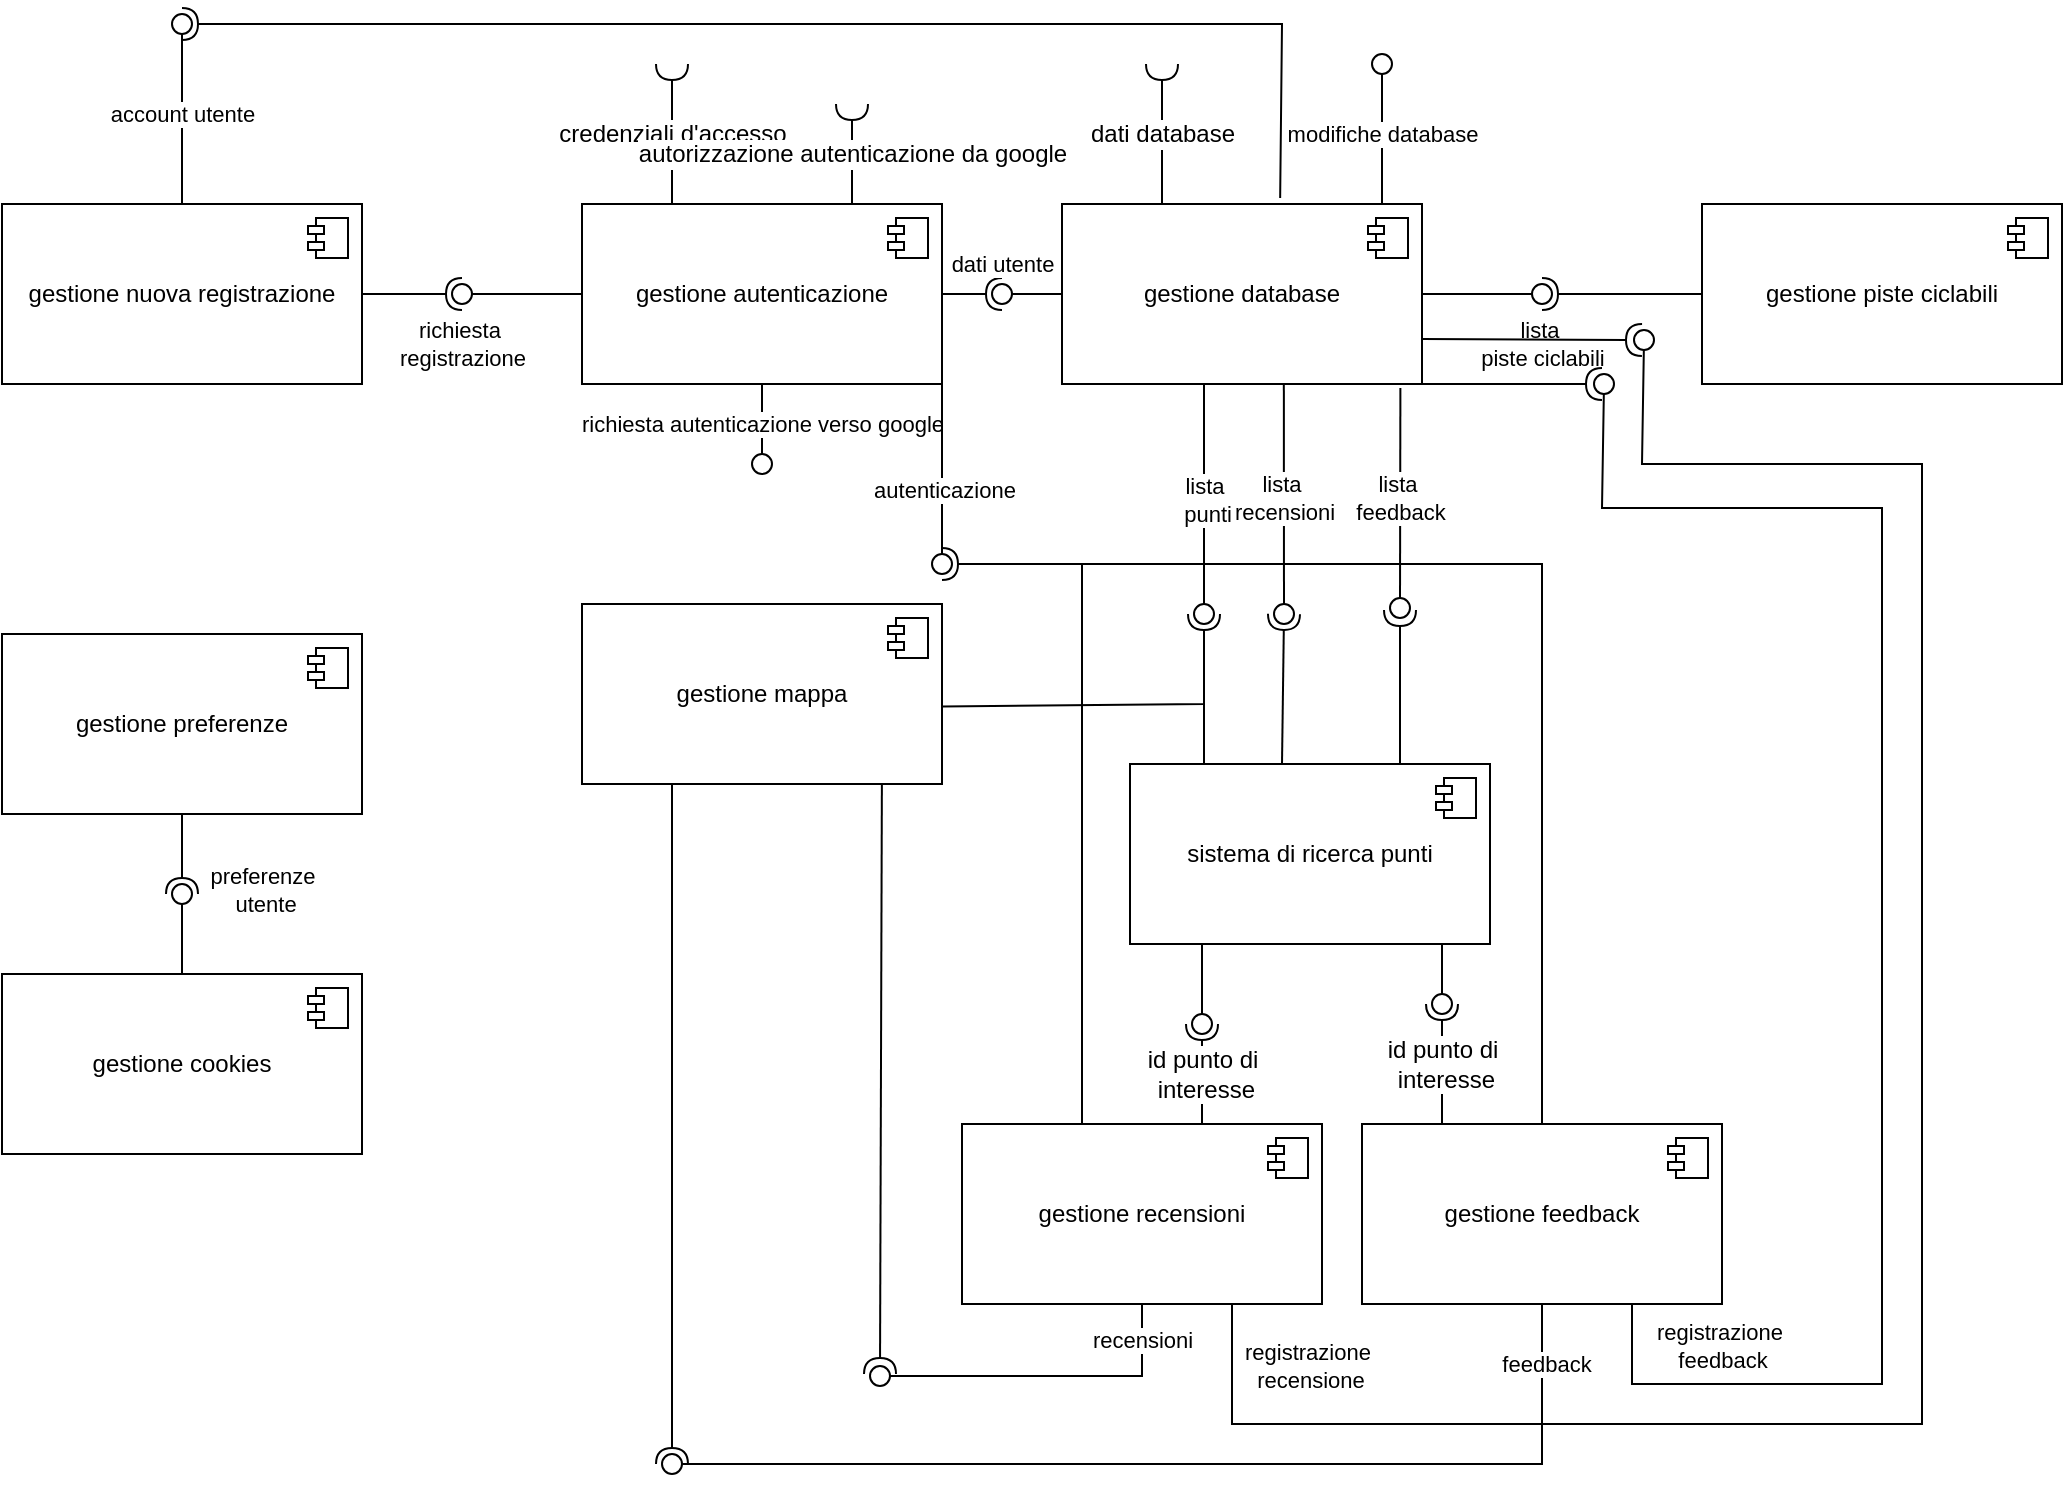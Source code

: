 <mxfile version="24.9.1">
  <diagram name="Pagina-1" id="fIoArLKUsS9hBdEl4P2Z">
    <mxGraphModel dx="2555" dy="948" grid="1" gridSize="10" guides="1" tooltips="1" connect="1" arrows="1" fold="1" page="1" pageScale="1" pageWidth="827" pageHeight="1169" math="0" shadow="0">
      <root>
        <mxCell id="0" />
        <mxCell id="1" parent="0" />
        <mxCell id="UblIA9GKI3nGunFbFHd--4" value="gestione database" style="html=1;dropTarget=0;whiteSpace=wrap;" parent="1" vertex="1">
          <mxGeometry x="290" y="110" width="180" height="90" as="geometry" />
        </mxCell>
        <mxCell id="UblIA9GKI3nGunFbFHd--5" value="" style="shape=module;jettyWidth=8;jettyHeight=4;" parent="UblIA9GKI3nGunFbFHd--4" vertex="1">
          <mxGeometry x="1" width="20" height="20" relative="1" as="geometry">
            <mxPoint x="-27" y="7" as="offset" />
          </mxGeometry>
        </mxCell>
        <mxCell id="UblIA9GKI3nGunFbFHd--9" value="gestione recensioni" style="html=1;dropTarget=0;whiteSpace=wrap;" parent="1" vertex="1">
          <mxGeometry x="240" y="570" width="180" height="90" as="geometry" />
        </mxCell>
        <mxCell id="UblIA9GKI3nGunFbFHd--10" value="" style="shape=module;jettyWidth=8;jettyHeight=4;" parent="UblIA9GKI3nGunFbFHd--9" vertex="1">
          <mxGeometry x="1" width="20" height="20" relative="1" as="geometry">
            <mxPoint x="-27" y="7" as="offset" />
          </mxGeometry>
        </mxCell>
        <mxCell id="UblIA9GKI3nGunFbFHd--11" value="gestione autenticazione" style="html=1;dropTarget=0;whiteSpace=wrap;" parent="1" vertex="1">
          <mxGeometry x="50" y="110" width="180" height="90" as="geometry" />
        </mxCell>
        <mxCell id="UblIA9GKI3nGunFbFHd--12" value="" style="shape=module;jettyWidth=8;jettyHeight=4;" parent="UblIA9GKI3nGunFbFHd--11" vertex="1">
          <mxGeometry x="1" width="20" height="20" relative="1" as="geometry">
            <mxPoint x="-27" y="7" as="offset" />
          </mxGeometry>
        </mxCell>
        <mxCell id="UblIA9GKI3nGunFbFHd--13" value="gestione feedback" style="html=1;dropTarget=0;whiteSpace=wrap;" parent="1" vertex="1">
          <mxGeometry x="440" y="570" width="180" height="90" as="geometry" />
        </mxCell>
        <mxCell id="UblIA9GKI3nGunFbFHd--14" value="" style="shape=module;jettyWidth=8;jettyHeight=4;" parent="UblIA9GKI3nGunFbFHd--13" vertex="1">
          <mxGeometry x="1" width="20" height="20" relative="1" as="geometry">
            <mxPoint x="-27" y="7" as="offset" />
          </mxGeometry>
        </mxCell>
        <mxCell id="UblIA9GKI3nGunFbFHd--17" value="gestione preferenze" style="html=1;dropTarget=0;whiteSpace=wrap;" parent="1" vertex="1">
          <mxGeometry x="-240" y="325" width="180" height="90" as="geometry" />
        </mxCell>
        <mxCell id="UblIA9GKI3nGunFbFHd--18" value="" style="shape=module;jettyWidth=8;jettyHeight=4;" parent="UblIA9GKI3nGunFbFHd--17" vertex="1">
          <mxGeometry x="1" width="20" height="20" relative="1" as="geometry">
            <mxPoint x="-27" y="7" as="offset" />
          </mxGeometry>
        </mxCell>
        <mxCell id="UblIA9GKI3nGunFbFHd--27" value="" style="ellipse;whiteSpace=wrap;html=1;align=center;aspect=fixed;fillColor=none;strokeColor=none;resizable=0;perimeter=centerPerimeter;rotatable=0;allowArrows=0;points=[];outlineConnect=1;" parent="1" vertex="1">
          <mxGeometry x="130" y="570" width="10" height="10" as="geometry" />
        </mxCell>
        <mxCell id="UblIA9GKI3nGunFbFHd--28" value="richiesta autenticazione verso google" style="rounded=0;orthogonalLoop=1;jettySize=auto;html=1;endArrow=oval;endFill=0;sketch=0;sourcePerimeterSpacing=0;targetPerimeterSpacing=0;endSize=10;exitX=0.5;exitY=1;exitDx=0;exitDy=0;" parent="1" source="UblIA9GKI3nGunFbFHd--11" edge="1">
          <mxGeometry relative="1" as="geometry">
            <mxPoint x="170" y="350" as="sourcePoint" />
            <mxPoint x="140" y="240" as="targetPoint" />
          </mxGeometry>
        </mxCell>
        <mxCell id="UblIA9GKI3nGunFbFHd--29" value="credenziali d&#39;accesso" style="rounded=0;orthogonalLoop=1;jettySize=auto;html=1;endArrow=halfCircle;endFill=0;endSize=6;strokeWidth=1;sketch=0;fontSize=12;curved=1;exitX=0.25;exitY=0;exitDx=0;exitDy=0;" parent="1" source="UblIA9GKI3nGunFbFHd--11" edge="1">
          <mxGeometry relative="1" as="geometry">
            <mxPoint x="275" y="65" as="sourcePoint" />
            <mxPoint x="95" y="40" as="targetPoint" />
          </mxGeometry>
        </mxCell>
        <mxCell id="UblIA9GKI3nGunFbFHd--30" value="" style="ellipse;whiteSpace=wrap;html=1;align=center;aspect=fixed;fillColor=none;strokeColor=none;resizable=0;perimeter=centerPerimeter;rotatable=0;allowArrows=0;points=[];outlineConnect=1;" parent="1" vertex="1">
          <mxGeometry x="250" y="60" width="10" height="10" as="geometry" />
        </mxCell>
        <mxCell id="UblIA9GKI3nGunFbFHd--32" value="autorizzazione autenticazione da google" style="rounded=0;orthogonalLoop=1;jettySize=auto;html=1;endArrow=halfCircle;endFill=0;endSize=6;strokeWidth=1;sketch=0;fontSize=12;curved=1;exitX=0.75;exitY=0;exitDx=0;exitDy=0;" parent="1" source="UblIA9GKI3nGunFbFHd--11" edge="1">
          <mxGeometry relative="1" as="geometry">
            <mxPoint x="329.66" y="100" as="sourcePoint" />
            <mxPoint x="185" y="60" as="targetPoint" />
          </mxGeometry>
        </mxCell>
        <mxCell id="UblIA9GKI3nGunFbFHd--33" value="" style="rounded=0;orthogonalLoop=1;jettySize=auto;html=1;endArrow=halfCircle;endFill=0;endSize=6;strokeWidth=1;sketch=0;exitX=1;exitY=0.5;exitDx=0;exitDy=0;" parent="1" source="UblIA9GKI3nGunFbFHd--11" edge="1">
          <mxGeometry relative="1" as="geometry">
            <mxPoint x="400" y="45" as="sourcePoint" />
            <mxPoint x="260" y="155" as="targetPoint" />
          </mxGeometry>
        </mxCell>
        <mxCell id="UblIA9GKI3nGunFbFHd--34" value="dati utente" style="rounded=0;orthogonalLoop=1;jettySize=auto;html=1;endArrow=oval;endFill=0;sketch=0;sourcePerimeterSpacing=0;targetPerimeterSpacing=0;endSize=10;exitX=0;exitY=0.5;exitDx=0;exitDy=0;" parent="1" source="UblIA9GKI3nGunFbFHd--4" edge="1">
          <mxGeometry x="1" y="-15" relative="1" as="geometry">
            <mxPoint x="360" y="45" as="sourcePoint" />
            <mxPoint x="260" y="155" as="targetPoint" />
            <mxPoint as="offset" />
          </mxGeometry>
        </mxCell>
        <mxCell id="UblIA9GKI3nGunFbFHd--35" value="" style="ellipse;whiteSpace=wrap;html=1;align=center;aspect=fixed;fillColor=none;strokeColor=none;resizable=0;perimeter=centerPerimeter;rotatable=0;allowArrows=0;points=[];outlineConnect=1;" parent="1" vertex="1">
          <mxGeometry x="375" y="40" width="10" height="10" as="geometry" />
        </mxCell>
        <mxCell id="UblIA9GKI3nGunFbFHd--44" value="dati database" style="rounded=0;orthogonalLoop=1;jettySize=auto;html=1;endArrow=halfCircle;endFill=0;endSize=6;strokeWidth=1;sketch=0;fontSize=12;curved=1;exitX=0.25;exitY=0;exitDx=0;exitDy=0;" parent="1" edge="1">
          <mxGeometry relative="1" as="geometry">
            <mxPoint x="340" y="110" as="sourcePoint" />
            <mxPoint x="340" y="40" as="targetPoint" />
          </mxGeometry>
        </mxCell>
        <mxCell id="UblIA9GKI3nGunFbFHd--45" value="modifiche database" style="rounded=0;orthogonalLoop=1;jettySize=auto;html=1;endArrow=oval;endFill=0;sketch=0;sourcePerimeterSpacing=0;targetPerimeterSpacing=0;endSize=10;exitX=0.889;exitY=0;exitDx=0;exitDy=0;exitPerimeter=0;" parent="1" source="UblIA9GKI3nGunFbFHd--4" edge="1">
          <mxGeometry relative="1" as="geometry">
            <mxPoint x="379.66" y="25" as="sourcePoint" />
            <mxPoint x="450" y="40" as="targetPoint" />
          </mxGeometry>
        </mxCell>
        <mxCell id="UblIA9GKI3nGunFbFHd--46" value="" style="rounded=0;orthogonalLoop=1;jettySize=auto;html=1;endArrow=halfCircle;endFill=0;endSize=6;strokeWidth=1;sketch=0;exitX=0.25;exitY=0;exitDx=0;exitDy=0;" parent="1" edge="1">
          <mxGeometry relative="1" as="geometry">
            <mxPoint x="400" y="390" as="sourcePoint" />
            <mxPoint x="401" y="315" as="targetPoint" />
          </mxGeometry>
        </mxCell>
        <mxCell id="UblIA9GKI3nGunFbFHd--47" value="lista&amp;nbsp;&lt;div&gt;recensioni&lt;/div&gt;" style="rounded=0;orthogonalLoop=1;jettySize=auto;html=1;endArrow=oval;endFill=0;sketch=0;sourcePerimeterSpacing=0;targetPerimeterSpacing=0;endSize=10;exitX=0.444;exitY=1;exitDx=0;exitDy=0;exitPerimeter=0;" parent="1" edge="1">
          <mxGeometry x="0.0" relative="1" as="geometry">
            <mxPoint x="400.92" y="200" as="sourcePoint" />
            <mxPoint as="offset" />
            <mxPoint x="401" y="315" as="targetPoint" />
          </mxGeometry>
        </mxCell>
        <mxCell id="UblIA9GKI3nGunFbFHd--48" value="" style="ellipse;whiteSpace=wrap;html=1;align=center;aspect=fixed;fillColor=none;strokeColor=none;resizable=0;perimeter=centerPerimeter;rotatable=0;allowArrows=0;points=[];outlineConnect=1;" parent="1" vertex="1">
          <mxGeometry x="365" y="310" width="10" height="10" as="geometry" />
        </mxCell>
        <mxCell id="UblIA9GKI3nGunFbFHd--51" value="" style="rounded=0;orthogonalLoop=1;jettySize=auto;html=1;endArrow=halfCircle;endFill=0;endSize=6;strokeWidth=1;sketch=0;exitX=0.75;exitY=0;exitDx=0;exitDy=0;" parent="1" edge="1" source="T8g_lxF0u8cryc7K_ETw-8">
          <mxGeometry relative="1" as="geometry">
            <mxPoint x="459" y="200" as="sourcePoint" />
            <mxPoint x="459" y="313" as="targetPoint" />
          </mxGeometry>
        </mxCell>
        <mxCell id="UblIA9GKI3nGunFbFHd--52" value="lista&amp;nbsp;&lt;div&gt;feedback&lt;/div&gt;" style="rounded=0;orthogonalLoop=1;jettySize=auto;html=1;endArrow=oval;endFill=0;sketch=0;sourcePerimeterSpacing=0;targetPerimeterSpacing=0;endSize=10;exitX=0.94;exitY=1.022;exitDx=0;exitDy=0;exitPerimeter=0;" parent="1" source="UblIA9GKI3nGunFbFHd--4" edge="1">
          <mxGeometry relative="1" as="geometry">
            <mxPoint x="420" y="240" as="sourcePoint" />
            <mxPoint x="459" y="312" as="targetPoint" />
          </mxGeometry>
        </mxCell>
        <mxCell id="UblIA9GKI3nGunFbFHd--53" value="" style="rounded=0;orthogonalLoop=1;jettySize=auto;html=1;endArrow=halfCircle;endFill=0;endSize=6;strokeWidth=1;sketch=0;exitX=0.5;exitY=0;exitDx=0;exitDy=0;" parent="1" source="UblIA9GKI3nGunFbFHd--13" edge="1">
          <mxGeometry relative="1" as="geometry">
            <mxPoint x="460" y="290" as="sourcePoint" />
            <mxPoint x="230" y="290" as="targetPoint" />
            <Array as="points">
              <mxPoint x="530" y="290" />
              <mxPoint x="350" y="290" />
              <mxPoint x="340" y="290" />
            </Array>
          </mxGeometry>
        </mxCell>
        <mxCell id="UblIA9GKI3nGunFbFHd--54" value="" style="rounded=0;orthogonalLoop=1;jettySize=auto;html=1;endArrow=oval;endFill=0;sketch=0;sourcePerimeterSpacing=0;targetPerimeterSpacing=0;endSize=10;exitX=1;exitY=1;exitDx=0;exitDy=0;" parent="1" source="UblIA9GKI3nGunFbFHd--11" edge="1">
          <mxGeometry relative="1" as="geometry">
            <mxPoint x="230" y="260" as="sourcePoint" />
            <mxPoint x="230" y="290" as="targetPoint" />
          </mxGeometry>
        </mxCell>
        <mxCell id="UblIA9GKI3nGunFbFHd--55" value="autenticazione" style="edgeLabel;html=1;align=center;verticalAlign=middle;resizable=0;points=[];" parent="UblIA9GKI3nGunFbFHd--54" vertex="1" connectable="0">
          <mxGeometry x="0.175" y="1" relative="1" as="geometry">
            <mxPoint as="offset" />
          </mxGeometry>
        </mxCell>
        <mxCell id="UblIA9GKI3nGunFbFHd--58" value="" style="endArrow=none;html=1;rounded=0;" parent="1" edge="1">
          <mxGeometry width="50" height="50" relative="1" as="geometry">
            <mxPoint x="300" y="570" as="sourcePoint" />
            <mxPoint x="300" y="290" as="targetPoint" />
          </mxGeometry>
        </mxCell>
        <mxCell id="T8g_lxF0u8cryc7K_ETw-3" value="id punto di&lt;div&gt;&amp;nbsp;interesse&lt;/div&gt;" style="rounded=0;orthogonalLoop=1;jettySize=auto;html=1;endArrow=halfCircle;endFill=0;endSize=6;strokeWidth=1;sketch=0;fontSize=12;curved=1;exitX=0.25;exitY=0;exitDx=0;exitDy=0;" edge="1" parent="1">
          <mxGeometry relative="1" as="geometry">
            <mxPoint x="360" y="570" as="sourcePoint" />
            <mxPoint x="360" y="520" as="targetPoint" />
            <Array as="points">
              <mxPoint x="360" y="550" />
            </Array>
          </mxGeometry>
        </mxCell>
        <mxCell id="T8g_lxF0u8cryc7K_ETw-6" value="id punto di&lt;div&gt;&amp;nbsp;interesse&lt;/div&gt;" style="rounded=0;orthogonalLoop=1;jettySize=auto;html=1;endArrow=halfCircle;endFill=0;endSize=6;strokeWidth=1;sketch=0;fontSize=12;curved=1;exitX=0.25;exitY=0;exitDx=0;exitDy=0;" edge="1" parent="1">
          <mxGeometry relative="1" as="geometry">
            <mxPoint x="480" y="570" as="sourcePoint" />
            <mxPoint x="480" y="510" as="targetPoint" />
          </mxGeometry>
        </mxCell>
        <mxCell id="T8g_lxF0u8cryc7K_ETw-8" value="sistema di ricerca punti" style="html=1;dropTarget=0;whiteSpace=wrap;" vertex="1" parent="1">
          <mxGeometry x="324" y="390" width="180" height="90" as="geometry" />
        </mxCell>
        <mxCell id="T8g_lxF0u8cryc7K_ETw-9" value="" style="shape=module;jettyWidth=8;jettyHeight=4;" vertex="1" parent="T8g_lxF0u8cryc7K_ETw-8">
          <mxGeometry x="1" width="20" height="20" relative="1" as="geometry">
            <mxPoint x="-27" y="7" as="offset" />
          </mxGeometry>
        </mxCell>
        <mxCell id="T8g_lxF0u8cryc7K_ETw-10" value="gestione piste ciclabili" style="html=1;dropTarget=0;whiteSpace=wrap;" vertex="1" parent="1">
          <mxGeometry x="610" y="110" width="180" height="90" as="geometry" />
        </mxCell>
        <mxCell id="T8g_lxF0u8cryc7K_ETw-11" value="" style="shape=module;jettyWidth=8;jettyHeight=4;" vertex="1" parent="T8g_lxF0u8cryc7K_ETw-10">
          <mxGeometry x="1" width="20" height="20" relative="1" as="geometry">
            <mxPoint x="-27" y="7" as="offset" />
          </mxGeometry>
        </mxCell>
        <mxCell id="T8g_lxF0u8cryc7K_ETw-14" value="gestione nuova registrazione" style="html=1;dropTarget=0;whiteSpace=wrap;" vertex="1" parent="1">
          <mxGeometry x="-240" y="110" width="180" height="90" as="geometry" />
        </mxCell>
        <mxCell id="T8g_lxF0u8cryc7K_ETw-15" value="" style="shape=module;jettyWidth=8;jettyHeight=4;" vertex="1" parent="T8g_lxF0u8cryc7K_ETw-14">
          <mxGeometry x="1" width="20" height="20" relative="1" as="geometry">
            <mxPoint x="-27" y="7" as="offset" />
          </mxGeometry>
        </mxCell>
        <mxCell id="T8g_lxF0u8cryc7K_ETw-16" value="richiesta&amp;nbsp;&lt;div&gt;registrazione&lt;/div&gt;" style="rounded=0;orthogonalLoop=1;jettySize=auto;html=1;endArrow=halfCircle;endFill=0;endSize=6;strokeWidth=1;sketch=0;exitX=1;exitY=0.5;exitDx=0;exitDy=0;" edge="1" parent="1" source="T8g_lxF0u8cryc7K_ETw-14">
          <mxGeometry x="1" y="-25" relative="1" as="geometry">
            <mxPoint y="175" as="sourcePoint" />
            <mxPoint x="-10" y="155" as="targetPoint" />
            <mxPoint as="offset" />
          </mxGeometry>
        </mxCell>
        <mxCell id="T8g_lxF0u8cryc7K_ETw-17" value="" style="rounded=0;orthogonalLoop=1;jettySize=auto;html=1;endArrow=oval;endFill=0;sketch=0;sourcePerimeterSpacing=0;targetPerimeterSpacing=0;endSize=10;exitX=0;exitY=0.5;exitDx=0;exitDy=0;" edge="1" parent="1" source="UblIA9GKI3nGunFbFHd--11">
          <mxGeometry relative="1" as="geometry">
            <mxPoint x="-40" y="175" as="sourcePoint" />
            <mxPoint x="-10" y="155" as="targetPoint" />
          </mxGeometry>
        </mxCell>
        <mxCell id="T8g_lxF0u8cryc7K_ETw-18" value="" style="ellipse;whiteSpace=wrap;html=1;align=center;aspect=fixed;fillColor=none;strokeColor=none;resizable=0;perimeter=centerPerimeter;rotatable=0;allowArrows=0;points=[];outlineConnect=1;" vertex="1" parent="1">
          <mxGeometry x="-25" y="170" width="10" height="10" as="geometry" />
        </mxCell>
        <mxCell id="T8g_lxF0u8cryc7K_ETw-19" value="" style="rounded=0;orthogonalLoop=1;jettySize=auto;html=1;endArrow=halfCircle;endFill=0;endSize=6;strokeWidth=1;sketch=0;exitX=0.606;exitY=-0.033;exitDx=0;exitDy=0;exitPerimeter=0;" edge="1" parent="1" source="UblIA9GKI3nGunFbFHd--4">
          <mxGeometry relative="1" as="geometry">
            <mxPoint x="410" y="20" as="sourcePoint" />
            <mxPoint x="-150" y="20" as="targetPoint" />
            <Array as="points">
              <mxPoint x="400" y="20" />
            </Array>
          </mxGeometry>
        </mxCell>
        <mxCell id="T8g_lxF0u8cryc7K_ETw-20" value="account utente" style="rounded=0;orthogonalLoop=1;jettySize=auto;html=1;endArrow=oval;endFill=0;sketch=0;sourcePerimeterSpacing=0;targetPerimeterSpacing=0;endSize=10;exitX=0.5;exitY=0;exitDx=0;exitDy=0;" edge="1" parent="1" source="T8g_lxF0u8cryc7K_ETw-14">
          <mxGeometry relative="1" as="geometry">
            <mxPoint x="-170" y="45" as="sourcePoint" />
            <mxPoint x="-150" y="20" as="targetPoint" />
          </mxGeometry>
        </mxCell>
        <mxCell id="T8g_lxF0u8cryc7K_ETw-24" value="gestione cookies" style="html=1;dropTarget=0;whiteSpace=wrap;" vertex="1" parent="1">
          <mxGeometry x="-240" y="495" width="180" height="90" as="geometry" />
        </mxCell>
        <mxCell id="T8g_lxF0u8cryc7K_ETw-25" value="" style="shape=module;jettyWidth=8;jettyHeight=4;" vertex="1" parent="T8g_lxF0u8cryc7K_ETw-24">
          <mxGeometry x="1" width="20" height="20" relative="1" as="geometry">
            <mxPoint x="-27" y="7" as="offset" />
          </mxGeometry>
        </mxCell>
        <mxCell id="T8g_lxF0u8cryc7K_ETw-26" value="" style="rounded=0;orthogonalLoop=1;jettySize=auto;html=1;endArrow=halfCircle;endFill=0;endSize=6;strokeWidth=1;sketch=0;exitX=0.5;exitY=1;exitDx=0;exitDy=0;" edge="1" parent="1" source="UblIA9GKI3nGunFbFHd--17">
          <mxGeometry relative="1" as="geometry">
            <mxPoint x="-110" y="420" as="sourcePoint" />
            <mxPoint x="-150" y="455" as="targetPoint" />
          </mxGeometry>
        </mxCell>
        <mxCell id="T8g_lxF0u8cryc7K_ETw-29" value="preferenze&lt;div&gt;&amp;nbsp;utente&lt;/div&gt;" style="edgeLabel;html=1;align=center;verticalAlign=middle;resizable=0;points=[];" vertex="1" connectable="0" parent="T8g_lxF0u8cryc7K_ETw-26">
          <mxGeometry x="0.096" y="-1" relative="1" as="geometry">
            <mxPoint x="41" y="16" as="offset" />
          </mxGeometry>
        </mxCell>
        <mxCell id="T8g_lxF0u8cryc7K_ETw-27" value="" style="rounded=0;orthogonalLoop=1;jettySize=auto;html=1;endArrow=oval;endFill=0;sketch=0;sourcePerimeterSpacing=0;targetPerimeterSpacing=0;endSize=10;exitX=0.5;exitY=0;exitDx=0;exitDy=0;" edge="1" parent="1" source="T8g_lxF0u8cryc7K_ETw-24">
          <mxGeometry relative="1" as="geometry">
            <mxPoint x="-80" y="455" as="sourcePoint" />
            <mxPoint x="-150" y="455" as="targetPoint" />
            <Array as="points">
              <mxPoint x="-150" y="495" />
              <mxPoint x="-150" y="485" />
            </Array>
          </mxGeometry>
        </mxCell>
        <mxCell id="T8g_lxF0u8cryc7K_ETw-33" value="" style="rounded=0;orthogonalLoop=1;jettySize=auto;html=1;endArrow=halfCircle;endFill=0;endSize=6;strokeWidth=1;sketch=0;exitX=0;exitY=0.5;exitDx=0;exitDy=0;" edge="1" target="T8g_lxF0u8cryc7K_ETw-35" parent="1" source="T8g_lxF0u8cryc7K_ETw-10">
          <mxGeometry relative="1" as="geometry">
            <mxPoint x="550" y="155" as="sourcePoint" />
          </mxGeometry>
        </mxCell>
        <mxCell id="T8g_lxF0u8cryc7K_ETw-34" value="lista&amp;nbsp;&lt;div&gt;piste ciclabili&lt;/div&gt;" style="rounded=0;orthogonalLoop=1;jettySize=auto;html=1;endArrow=oval;endFill=0;sketch=0;sourcePerimeterSpacing=0;targetPerimeterSpacing=0;endSize=10;exitX=1;exitY=0.5;exitDx=0;exitDy=0;" edge="1" target="T8g_lxF0u8cryc7K_ETw-35" parent="1" source="UblIA9GKI3nGunFbFHd--4">
          <mxGeometry x="1" y="-25" relative="1" as="geometry">
            <mxPoint x="510" y="155" as="sourcePoint" />
            <mxPoint as="offset" />
          </mxGeometry>
        </mxCell>
        <mxCell id="T8g_lxF0u8cryc7K_ETw-35" value="" style="ellipse;whiteSpace=wrap;html=1;align=center;aspect=fixed;fillColor=none;strokeColor=none;resizable=0;perimeter=centerPerimeter;rotatable=0;allowArrows=0;points=[];outlineConnect=1;" vertex="1" parent="1">
          <mxGeometry x="525" y="150" width="10" height="10" as="geometry" />
        </mxCell>
        <mxCell id="T8g_lxF0u8cryc7K_ETw-36" value="" style="rounded=0;orthogonalLoop=1;jettySize=auto;html=1;endArrow=oval;endFill=0;sketch=0;sourcePerimeterSpacing=0;targetPerimeterSpacing=0;endSize=10;" edge="1" parent="1">
          <mxGeometry x="0.0" relative="1" as="geometry">
            <mxPoint x="360" y="480" as="sourcePoint" />
            <mxPoint as="offset" />
            <mxPoint x="360" y="520" as="targetPoint" />
          </mxGeometry>
        </mxCell>
        <mxCell id="T8g_lxF0u8cryc7K_ETw-37" value="" style="rounded=0;orthogonalLoop=1;jettySize=auto;html=1;endArrow=oval;endFill=0;sketch=0;sourcePerimeterSpacing=0;targetPerimeterSpacing=0;endSize=10;" edge="1" parent="1">
          <mxGeometry x="0.0" relative="1" as="geometry">
            <mxPoint x="480" y="480" as="sourcePoint" />
            <mxPoint as="offset" />
            <mxPoint x="480" y="510" as="targetPoint" />
          </mxGeometry>
        </mxCell>
        <mxCell id="T8g_lxF0u8cryc7K_ETw-38" value="" style="rounded=0;orthogonalLoop=1;jettySize=auto;html=1;endArrow=halfCircle;endFill=0;endSize=6;strokeWidth=1;sketch=0;exitX=1;exitY=0.569;exitDx=0;exitDy=0;exitPerimeter=0;" edge="1" parent="1" source="T8g_lxF0u8cryc7K_ETw-41">
          <mxGeometry relative="1" as="geometry">
            <mxPoint x="200" y="360" as="sourcePoint" />
            <mxPoint x="361" y="315" as="targetPoint" />
            <Array as="points">
              <mxPoint x="361" y="360" />
            </Array>
          </mxGeometry>
        </mxCell>
        <mxCell id="T8g_lxF0u8cryc7K_ETw-39" value="lista&lt;div&gt;&amp;nbsp;punti&lt;/div&gt;" style="rounded=0;orthogonalLoop=1;jettySize=auto;html=1;endArrow=oval;endFill=0;sketch=0;sourcePerimeterSpacing=0;targetPerimeterSpacing=0;endSize=10;exitX=0.444;exitY=1;exitDx=0;exitDy=0;exitPerimeter=0;" edge="1" parent="1">
          <mxGeometry x="0.0" relative="1" as="geometry">
            <mxPoint x="361" y="200" as="sourcePoint" />
            <mxPoint as="offset" />
            <mxPoint x="361" y="315" as="targetPoint" />
          </mxGeometry>
        </mxCell>
        <mxCell id="T8g_lxF0u8cryc7K_ETw-40" value="" style="endArrow=none;html=1;rounded=0;exitX=0.2;exitY=-0.006;exitDx=0;exitDy=0;exitPerimeter=0;" edge="1" parent="1">
          <mxGeometry width="50" height="50" relative="1" as="geometry">
            <mxPoint x="361.0" y="389.46" as="sourcePoint" />
            <mxPoint x="361" y="360" as="targetPoint" />
            <Array as="points">
              <mxPoint x="361" y="380" />
            </Array>
          </mxGeometry>
        </mxCell>
        <mxCell id="T8g_lxF0u8cryc7K_ETw-41" value="gestione mappa" style="html=1;dropTarget=0;whiteSpace=wrap;" vertex="1" parent="1">
          <mxGeometry x="50" y="310" width="180" height="90" as="geometry" />
        </mxCell>
        <mxCell id="T8g_lxF0u8cryc7K_ETw-42" value="" style="shape=module;jettyWidth=8;jettyHeight=4;" vertex="1" parent="T8g_lxF0u8cryc7K_ETw-41">
          <mxGeometry x="1" width="20" height="20" relative="1" as="geometry">
            <mxPoint x="-27" y="7" as="offset" />
          </mxGeometry>
        </mxCell>
        <mxCell id="T8g_lxF0u8cryc7K_ETw-43" value="" style="rounded=0;orthogonalLoop=1;jettySize=auto;html=1;endArrow=halfCircle;endFill=0;endSize=6;strokeWidth=1;sketch=0;exitX=0.833;exitY=1.004;exitDx=0;exitDy=0;exitPerimeter=0;entryX=1;entryY=0;entryDx=0;entryDy=0;entryPerimeter=0;" edge="1" target="T8g_lxF0u8cryc7K_ETw-45" parent="1" source="T8g_lxF0u8cryc7K_ETw-41">
          <mxGeometry relative="1" as="geometry">
            <mxPoint x="230" y="695" as="sourcePoint" />
            <mxPoint x="200" y="690" as="targetPoint" />
          </mxGeometry>
        </mxCell>
        <mxCell id="T8g_lxF0u8cryc7K_ETw-44" value="" style="rounded=0;orthogonalLoop=1;jettySize=auto;html=1;endArrow=oval;endFill=0;sketch=0;sourcePerimeterSpacing=0;targetPerimeterSpacing=0;endSize=10;exitX=0.5;exitY=1;exitDx=0;exitDy=0;entryX=1.167;entryY=0.533;entryDx=0;entryDy=0;entryPerimeter=0;" edge="1" parent="1" source="UblIA9GKI3nGunFbFHd--9">
          <mxGeometry relative="1" as="geometry">
            <mxPoint x="330" y="661" as="sourcePoint" />
            <mxPoint x="199" y="696" as="targetPoint" />
            <Array as="points">
              <mxPoint x="330" y="696" />
            </Array>
          </mxGeometry>
        </mxCell>
        <mxCell id="T8g_lxF0u8cryc7K_ETw-49" value="recensioni" style="edgeLabel;html=1;align=center;verticalAlign=middle;resizable=0;points=[];" vertex="1" connectable="0" parent="T8g_lxF0u8cryc7K_ETw-44">
          <mxGeometry x="-0.79" relative="1" as="geometry">
            <mxPoint as="offset" />
          </mxGeometry>
        </mxCell>
        <mxCell id="T8g_lxF0u8cryc7K_ETw-45" value="" style="ellipse;whiteSpace=wrap;html=1;align=center;aspect=fixed;fillColor=none;strokeColor=none;resizable=0;perimeter=centerPerimeter;rotatable=0;allowArrows=0;points=[];outlineConnect=1;" vertex="1" parent="1">
          <mxGeometry x="194" y="690" width="10" height="10" as="geometry" />
        </mxCell>
        <mxCell id="T8g_lxF0u8cryc7K_ETw-46" value="" style="rounded=0;orthogonalLoop=1;jettySize=auto;html=1;endArrow=halfCircle;endFill=0;endSize=6;strokeWidth=1;sketch=0;exitX=0.25;exitY=1;exitDx=0;exitDy=0;" edge="1" parent="1" source="T8g_lxF0u8cryc7K_ETw-41">
          <mxGeometry relative="1" as="geometry">
            <mxPoint x="95" y="450" as="sourcePoint" />
            <mxPoint x="95" y="740" as="targetPoint" />
          </mxGeometry>
        </mxCell>
        <mxCell id="T8g_lxF0u8cryc7K_ETw-47" value="" style="rounded=0;orthogonalLoop=1;jettySize=auto;html=1;endArrow=oval;endFill=0;sketch=0;sourcePerimeterSpacing=0;targetPerimeterSpacing=0;endSize=10;exitX=0.5;exitY=1;exitDx=0;exitDy=0;" edge="1" parent="1" source="UblIA9GKI3nGunFbFHd--13">
          <mxGeometry relative="1" as="geometry">
            <mxPoint x="230" y="711" as="sourcePoint" />
            <mxPoint x="95" y="740" as="targetPoint" />
            <Array as="points">
              <mxPoint x="530" y="740" />
            </Array>
          </mxGeometry>
        </mxCell>
        <mxCell id="T8g_lxF0u8cryc7K_ETw-50" value="feedback" style="edgeLabel;html=1;align=center;verticalAlign=middle;resizable=0;points=[];" vertex="1" connectable="0" parent="T8g_lxF0u8cryc7K_ETw-47">
          <mxGeometry x="-0.885" y="2" relative="1" as="geometry">
            <mxPoint as="offset" />
          </mxGeometry>
        </mxCell>
        <mxCell id="T8g_lxF0u8cryc7K_ETw-51" value="" style="rounded=0;orthogonalLoop=1;jettySize=auto;html=1;endArrow=halfCircle;endFill=0;endSize=6;strokeWidth=1;sketch=0;exitX=1;exitY=0.75;exitDx=0;exitDy=0;" edge="1" parent="1" source="UblIA9GKI3nGunFbFHd--4">
          <mxGeometry relative="1" as="geometry">
            <mxPoint x="640" y="465" as="sourcePoint" />
            <mxPoint x="580" y="178" as="targetPoint" />
          </mxGeometry>
        </mxCell>
        <mxCell id="T8g_lxF0u8cryc7K_ETw-53" value="" style="ellipse;whiteSpace=wrap;html=1;align=center;aspect=fixed;fillColor=none;strokeColor=none;resizable=0;perimeter=centerPerimeter;rotatable=0;allowArrows=0;points=[];outlineConnect=1;" vertex="1" parent="1">
          <mxGeometry x="576" y="173" width="10" height="10" as="geometry" />
        </mxCell>
        <mxCell id="T8g_lxF0u8cryc7K_ETw-56" value="" style="rounded=0;orthogonalLoop=1;jettySize=auto;html=1;endArrow=oval;endFill=0;sketch=0;sourcePerimeterSpacing=0;targetPerimeterSpacing=0;endSize=10;exitX=0.75;exitY=1;exitDx=0;exitDy=0;" edge="1" parent="1" source="UblIA9GKI3nGunFbFHd--9" target="T8g_lxF0u8cryc7K_ETw-53">
          <mxGeometry relative="1" as="geometry">
            <mxPoint x="720" y="720" as="sourcePoint" />
            <mxPoint x="581" y="178" as="targetPoint" />
            <Array as="points">
              <mxPoint x="375" y="720" />
              <mxPoint x="720" y="720" />
              <mxPoint x="720" y="240" />
              <mxPoint x="580" y="240" />
            </Array>
          </mxGeometry>
        </mxCell>
        <mxCell id="T8g_lxF0u8cryc7K_ETw-57" value="registrazione&amp;nbsp;&lt;div&gt;recensione&lt;/div&gt;" style="edgeLabel;html=1;align=center;verticalAlign=middle;resizable=0;points=[];" vertex="1" connectable="0" parent="T8g_lxF0u8cryc7K_ETw-56">
          <mxGeometry x="-0.933" y="2" relative="1" as="geometry">
            <mxPoint x="37" y="-6" as="offset" />
          </mxGeometry>
        </mxCell>
        <mxCell id="T8g_lxF0u8cryc7K_ETw-58" value="" style="rounded=0;orthogonalLoop=1;jettySize=auto;html=1;endArrow=halfCircle;endFill=0;endSize=6;strokeWidth=1;sketch=0;" edge="1" parent="1">
          <mxGeometry relative="1" as="geometry">
            <mxPoint x="470" y="200" as="sourcePoint" />
            <mxPoint x="560" y="200" as="targetPoint" />
          </mxGeometry>
        </mxCell>
        <mxCell id="T8g_lxF0u8cryc7K_ETw-59" value="" style="rounded=0;orthogonalLoop=1;jettySize=auto;html=1;endArrow=oval;endFill=0;sketch=0;sourcePerimeterSpacing=0;targetPerimeterSpacing=0;endSize=10;exitX=0.75;exitY=1;exitDx=0;exitDy=0;" edge="1" parent="1" source="UblIA9GKI3nGunFbFHd--13">
          <mxGeometry relative="1" as="geometry">
            <mxPoint x="355" y="682" as="sourcePoint" />
            <mxPoint x="561" y="200" as="targetPoint" />
            <Array as="points">
              <mxPoint x="575" y="700" />
              <mxPoint x="700" y="700" />
              <mxPoint x="700" y="262" />
              <mxPoint x="560" y="262" />
            </Array>
          </mxGeometry>
        </mxCell>
        <mxCell id="T8g_lxF0u8cryc7K_ETw-60" value="registrazione&amp;nbsp;&lt;div&gt;feedback&lt;/div&gt;" style="edgeLabel;html=1;align=center;verticalAlign=middle;resizable=0;points=[];" vertex="1" connectable="0" parent="T8g_lxF0u8cryc7K_ETw-59">
          <mxGeometry x="-0.933" y="2" relative="1" as="geometry">
            <mxPoint x="43" y="-6" as="offset" />
          </mxGeometry>
        </mxCell>
      </root>
    </mxGraphModel>
  </diagram>
</mxfile>
